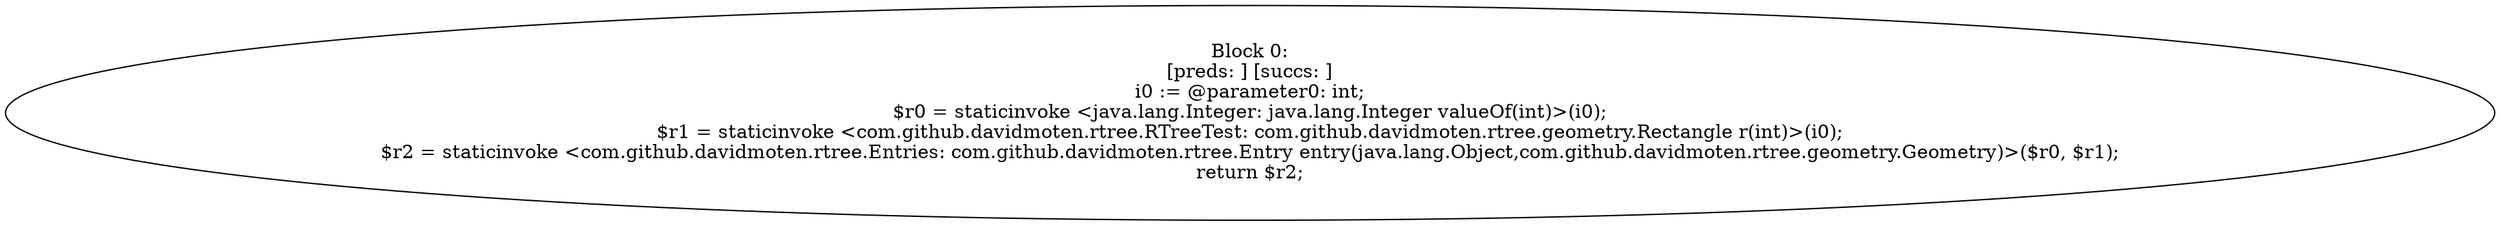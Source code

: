 digraph "unitGraph" {
    "Block 0:
[preds: ] [succs: ]
i0 := @parameter0: int;
$r0 = staticinvoke <java.lang.Integer: java.lang.Integer valueOf(int)>(i0);
$r1 = staticinvoke <com.github.davidmoten.rtree.RTreeTest: com.github.davidmoten.rtree.geometry.Rectangle r(int)>(i0);
$r2 = staticinvoke <com.github.davidmoten.rtree.Entries: com.github.davidmoten.rtree.Entry entry(java.lang.Object,com.github.davidmoten.rtree.geometry.Geometry)>($r0, $r1);
return $r2;
"
}
